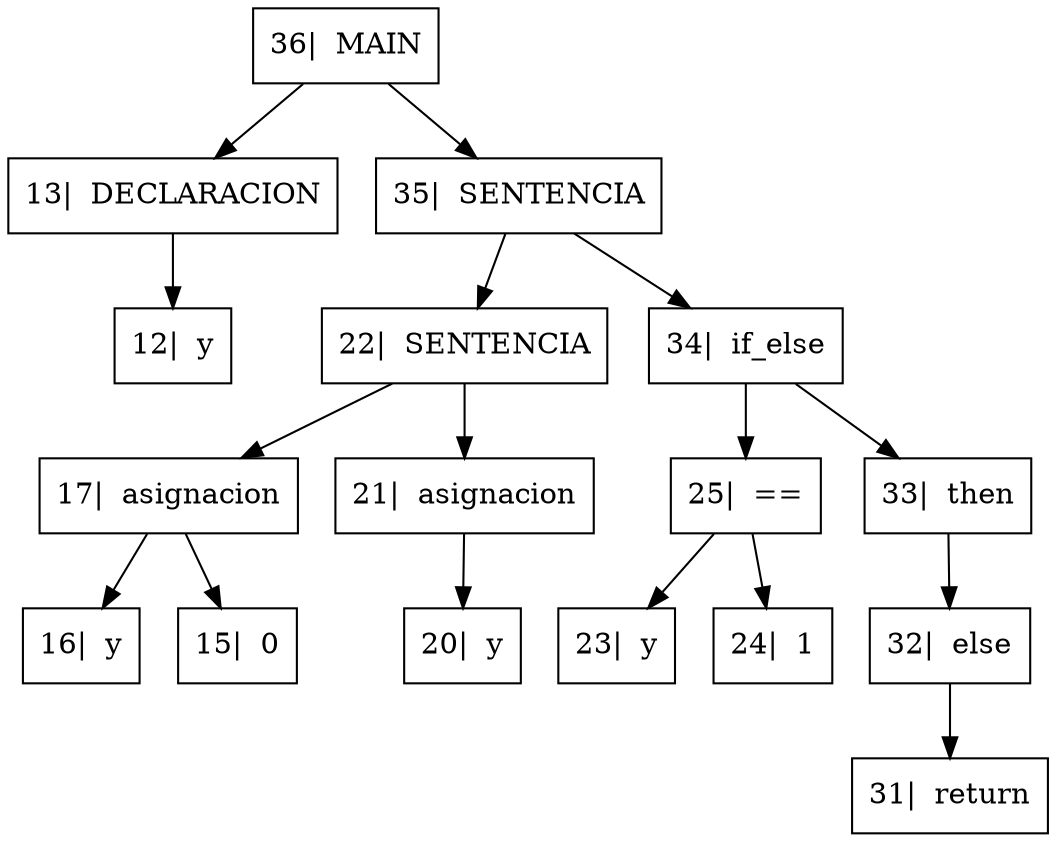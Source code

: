 digraph{

rankdir=TB;

node[shape=box];
"36|  MAIN" -> "13|  DECLARACION", "35|  SENTENCIA";
"13|  DECLARACION" -> "12|  y" ;
"35|  SENTENCIA" -> "22|  SENTENCIA", "34|  if_else";
"22|  SENTENCIA" -> "17|  asignacion", "21|  asignacion";
"17|  asignacion" -> "16|  y", "15|  0";
"21|  asignacion" -> "20|  y" ;
"34|  if_else" -> "25|  ==", "33|  then";
"25|  ==" -> "23|  y", "24|  1";
"33|  then" -> "32|  else" ;
"32|  else" -> "31|  return" ;
}
